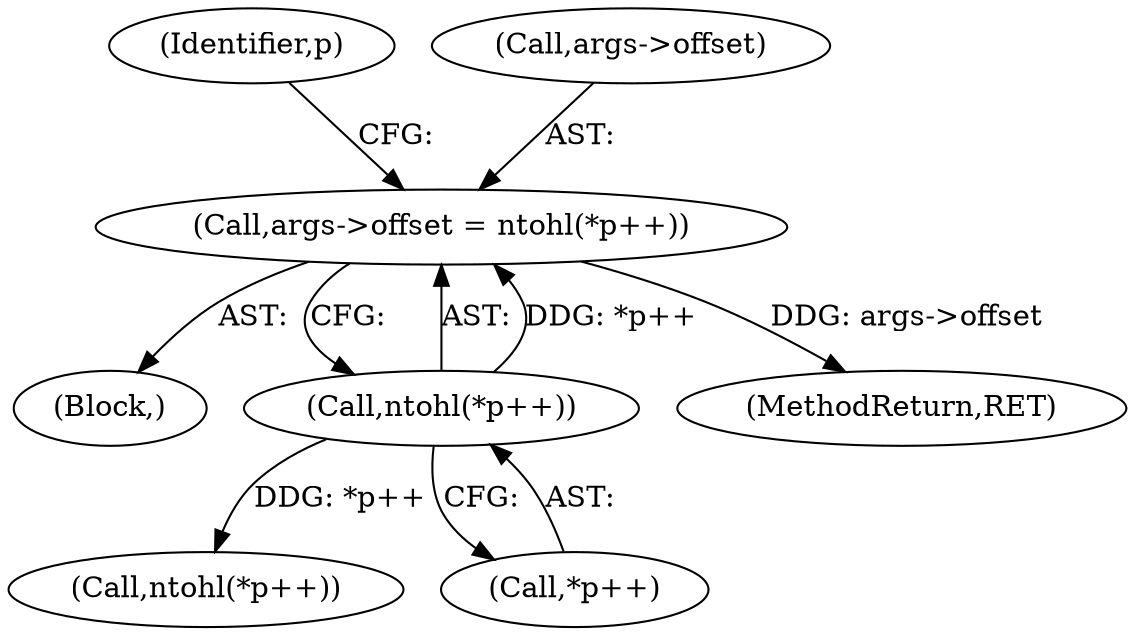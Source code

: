 digraph "0_linux_13bf9fbff0e5e099e2b6f003a0ab8ae145436309_1@pointer" {
"1000138" [label="(Call,args->offset = ntohl(*p++))"];
"1000142" [label="(Call,ntohl(*p++))"];
"1000138" [label="(Call,args->offset = ntohl(*p++))"];
"1000110" [label="(Block,)"];
"1000154" [label="(Call,ntohl(*p++))"];
"1000147" [label="(Identifier,p)"];
"1000293" [label="(MethodReturn,RET)"];
"1000143" [label="(Call,*p++)"];
"1000139" [label="(Call,args->offset)"];
"1000142" [label="(Call,ntohl(*p++))"];
"1000138" -> "1000110"  [label="AST: "];
"1000138" -> "1000142"  [label="CFG: "];
"1000139" -> "1000138"  [label="AST: "];
"1000142" -> "1000138"  [label="AST: "];
"1000147" -> "1000138"  [label="CFG: "];
"1000138" -> "1000293"  [label="DDG: args->offset"];
"1000142" -> "1000138"  [label="DDG: *p++"];
"1000142" -> "1000143"  [label="CFG: "];
"1000143" -> "1000142"  [label="AST: "];
"1000142" -> "1000154"  [label="DDG: *p++"];
}
